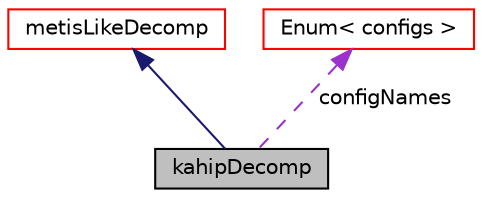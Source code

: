 digraph "kahipDecomp"
{
  bgcolor="transparent";
  edge [fontname="Helvetica",fontsize="10",labelfontname="Helvetica",labelfontsize="10"];
  node [fontname="Helvetica",fontsize="10",shape=record];
  Node1 [label="kahipDecomp",height=0.2,width=0.4,color="black", fillcolor="grey75", style="filled" fontcolor="black"];
  Node2 -> Node1 [dir="back",color="midnightblue",fontsize="10",style="solid",fontname="Helvetica"];
  Node2 [label="metisLikeDecomp",height=0.2,width=0.4,color="red",URL="$classFoam_1_1metisLikeDecomp.html",tooltip="Domain decomposition using METIS-like data structures. "];
  Node3 -> Node1 [dir="back",color="darkorchid3",fontsize="10",style="dashed",label=" configNames" ,fontname="Helvetica"];
  Node3 [label="Enum\< configs \>",height=0.2,width=0.4,color="red",URL="$classFoam_1_1Enum.html"];
}
